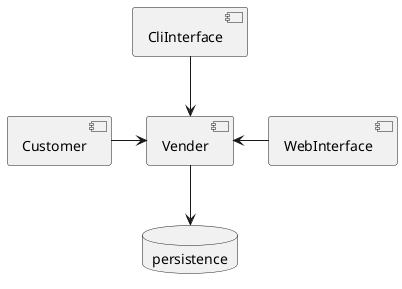 @startuml
component Vender
component WebInterface
component CliInterface
component Customer
database persistence
WebInterface -left-> Vender
persistence <-up- Vender
CliInterface -down-> Vender
Customer -right-> Vender
@enduml